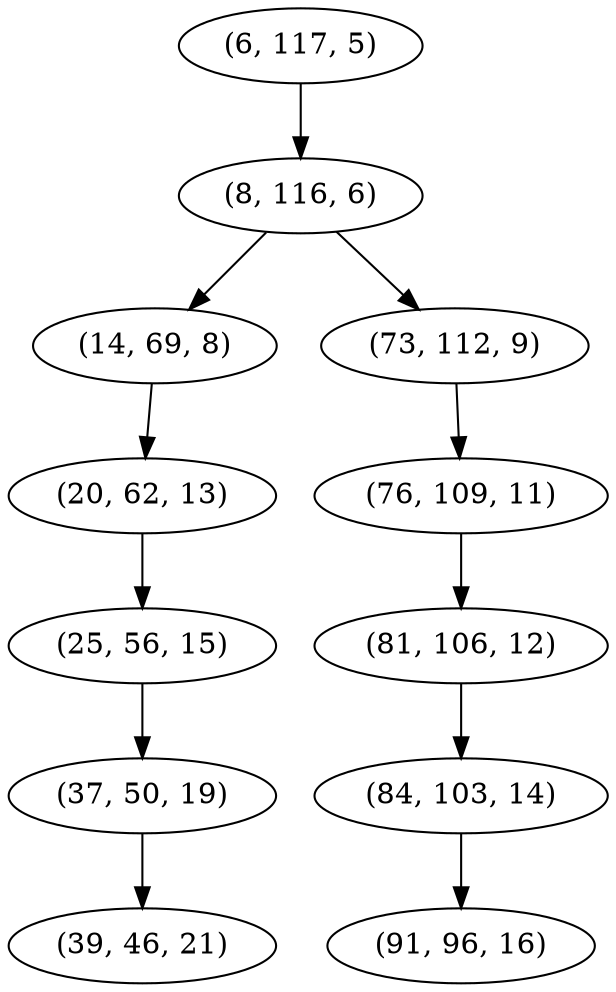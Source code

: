 digraph tree {
    "(6, 117, 5)";
    "(8, 116, 6)";
    "(14, 69, 8)";
    "(20, 62, 13)";
    "(25, 56, 15)";
    "(37, 50, 19)";
    "(39, 46, 21)";
    "(73, 112, 9)";
    "(76, 109, 11)";
    "(81, 106, 12)";
    "(84, 103, 14)";
    "(91, 96, 16)";
    "(6, 117, 5)" -> "(8, 116, 6)";
    "(8, 116, 6)" -> "(14, 69, 8)";
    "(8, 116, 6)" -> "(73, 112, 9)";
    "(14, 69, 8)" -> "(20, 62, 13)";
    "(20, 62, 13)" -> "(25, 56, 15)";
    "(25, 56, 15)" -> "(37, 50, 19)";
    "(37, 50, 19)" -> "(39, 46, 21)";
    "(73, 112, 9)" -> "(76, 109, 11)";
    "(76, 109, 11)" -> "(81, 106, 12)";
    "(81, 106, 12)" -> "(84, 103, 14)";
    "(84, 103, 14)" -> "(91, 96, 16)";
}

